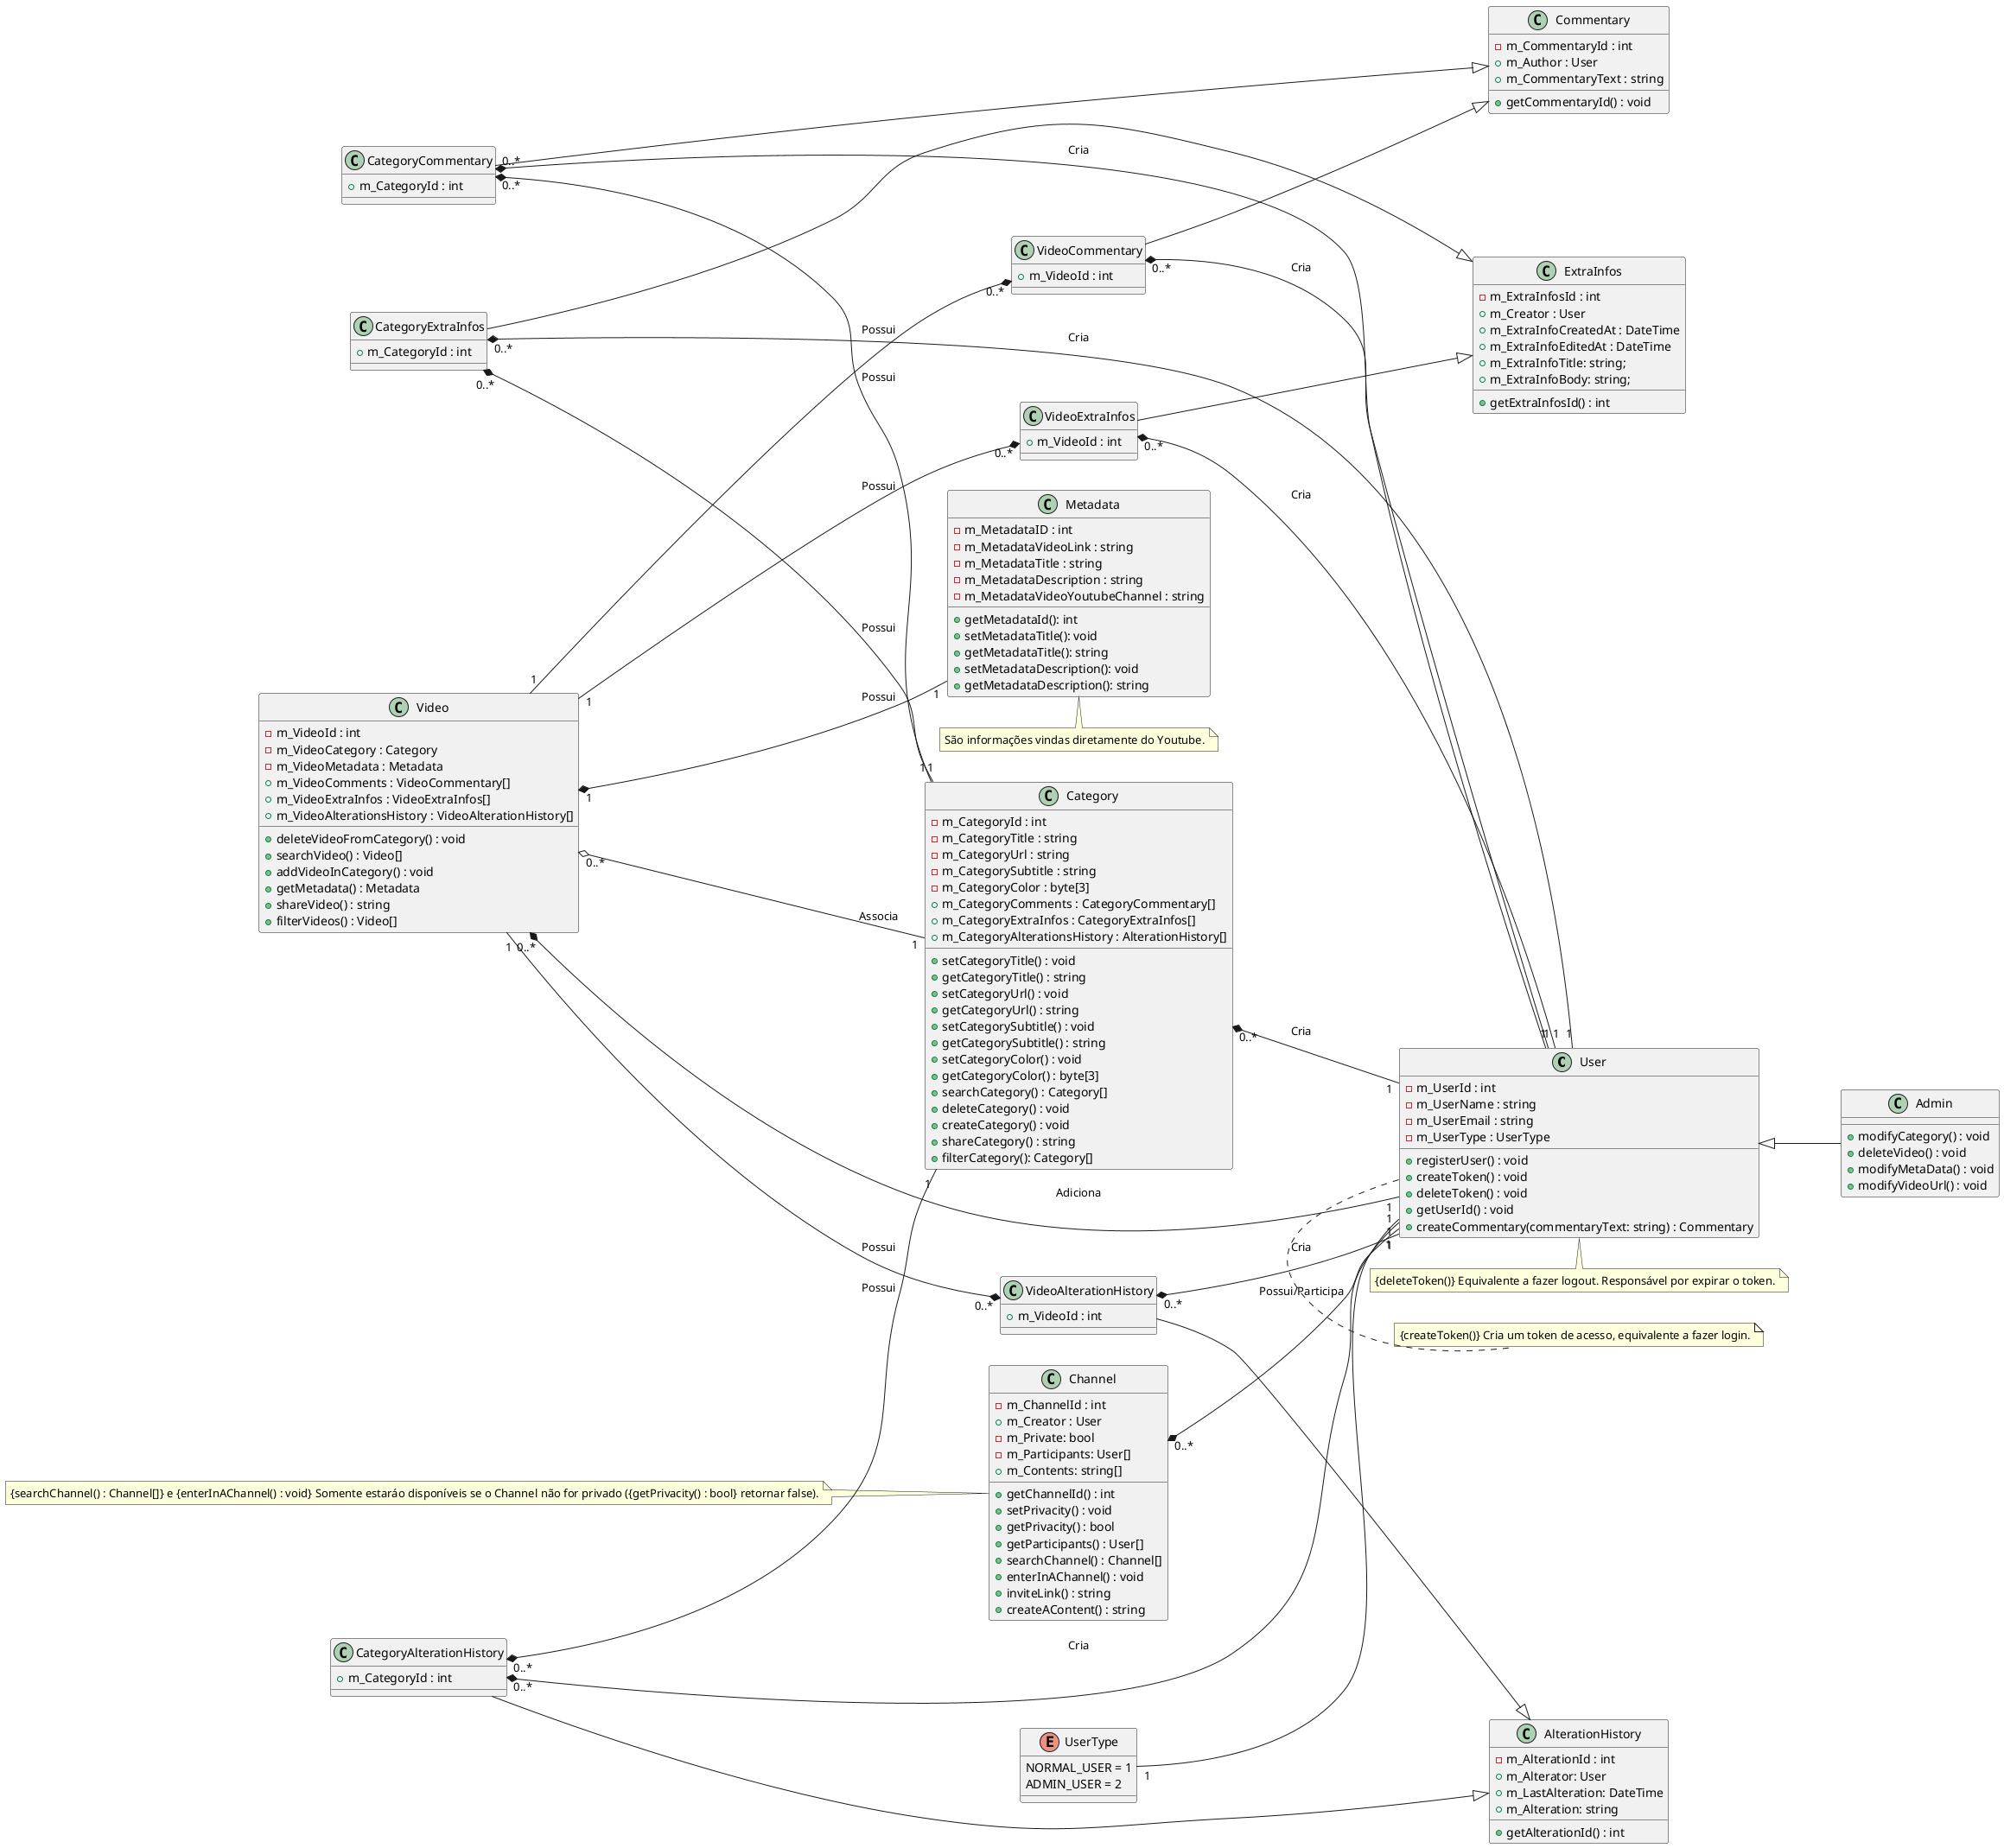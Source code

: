 @startuml ClassDiagram

left to right direction

class User {
    -m_UserId : int
    -m_UserName : string
    -m_UserEmail : string
    -m_UserType : UserType
    +registerUser() : void
    +createToken() : void
    +deleteToken() : void
    +getUserId() : void
    +createCommentary(commentaryText: string) : Commentary
}

class Admin {
    +modifyCategory() : void
    +deleteVideo() : void
    +modifyMetaData() : void
    +modifyVideoUrl() : void
}

class Category {
    -m_CategoryId : int
    -m_CategoryTitle : string
    -m_CategoryUrl : string
    -m_CategorySubtitle : string
    -m_CategoryColor : byte[3]
    +m_CategoryComments : CategoryCommentary[]
    +m_CategoryExtraInfos : CategoryExtraInfos[]
    +m_CategoryAlterationsHistory : AlterationHistory[]
    +setCategoryTitle() : void
    +getCategoryTitle() : string
    +setCategoryUrl() : void
    +getCategoryUrl() : string
    +setCategorySubtitle() : void
    +getCategorySubtitle() : string
    +setCategoryColor() : void
    +getCategoryColor() : byte[3]
    +searchCategory() : Category[]
    +deleteCategory() : void
    +createCategory() : void
    +shareCategory() : string
    +filterCategory(): Category[]
}

class Commentary {
    -m_CommentaryId : int
    +m_Author : User
    +m_CommentaryText : string
    +getCommentaryId() : void
}

class VideoCommentary {
   +m_VideoId : int
}

class CategoryCommentary {
    +m_CategoryId : int
}

class ExtraInfos {
    -m_ExtraInfosId : int
    +m_Creator : User
    +m_ExtraInfoCreatedAt : DateTime
    +m_ExtraInfoEditedAt : DateTime
    +m_ExtraInfoTitle: string;
    +m_ExtraInfoBody: string;
    +getExtraInfosId() : int
}

class VideoExtraInfos {
   +m_VideoId : int
}

class CategoryExtraInfos {
    +m_CategoryId : int
}

class Video {
    -m_VideoId : int
    -m_VideoCategory : Category
    -m_VideoMetadata : Metadata
    +m_VideoComments : VideoCommentary[]
    +m_VideoExtraInfos : VideoExtraInfos[]
    +m_VideoAlterationsHistory : VideoAlterationHistory[]
    +deleteVideoFromCategory() : void
    +searchVideo() : Video[]
    +addVideoInCategory() : void
    +getMetadata() : Metadata
    +shareVideo() : string
    +filterVideos() : Video[]
}

class Metadata{
    -m_MetadataID : int
    -m_MetadataVideoLink : string
    -m_MetadataTitle : string
    -m_MetadataDescription : string
    -m_MetadataVideoYoutubeChannel : string
    +getMetadataId(): int
    +setMetadataTitle(): void
    +getMetadataTitle(): string
    +setMetadataDescription(): void
    +getMetadataDescription(): string
}

class AlterationHistory {
    -m_AlterationId : int
    +m_Alterator: User
    +m_LastAlteration: DateTime
    +m_Alteration: string
    +getAlterationId() : int
}

class VideoAlterationHistory {
    +m_VideoId : int
}

class CategoryAlterationHistory {
    +m_CategoryId : int
}

class Channel {
    -m_ChannelId : int
    +m_Creator : User
    -m_Private: bool
    -m_Participants: User[]
    +m_Contents: string[]
    +getChannelId() : int
    +setPrivacity() : void
    +getPrivacity() : bool
    +getParticipants() : User[]
    +searchChannel() : Channel[]
    +enterInAChannel() : void 
    +inviteLink() : string
    +createAContent() : string
}

enum UserType {
    NORMAL_USER = 1
    ADMIN_USER = 2
}

User <|-- Admin

VideoAlterationHistory --|> AlterationHistory
CategoryAlterationHistory --|> AlterationHistory

VideoCommentary --|> Commentary
CategoryCommentary --|> Commentary

VideoExtraInfos --|> ExtraInfos
CategoryExtraInfos --|> ExtraInfos

User "1"-up-"1" UserType

Video "1"*-down-"1" Metadata : Possui
Video "0..*" o-- "1" Category : Associa
Video "0..*"*--"1" User : Adiciona 

Channel "0..*"*--"1" User : Possui/Participa

Category "0..*"*--"1" User : Cria

VideoCommentary "0..*"*--"1" User : Cria
VideoCommentary "0..*"*-up-"1" Video : Possui

VideoExtraInfos "0..*"*--"1" User : Cria
VideoExtraInfos "0..*"*-up-"1" Video : Possui

VideoAlterationHistory "0..*"*--"1" User : Cria
VideoAlterationHistory "0..*"*-up-"1" Video : Possui


CategoryCommentary "0..*"*--"1" User : Cria
CategoryCommentary "0..*"*--"1" Category : Possui

CategoryExtraInfos "0..*"*--"1" User : Cria
CategoryExtraInfos "0..*"*--"1" Category : Possui

CategoryAlterationHistory "0..*"*--"1" User : Cria
CategoryAlterationHistory "0..*"*--"1" Category : Possui


note bottom of User : {createToken()} Cria um token de acesso, equivalente a fazer login.
note bottom of User : {deleteToken()} Equivalente a fazer logout. Responsável por expirar o token.
note left of Channel : {searchChannel() : Channel[]} e {enterInAChannel() : void} Somente estaráo disponíveis se o Channel não for privado ({getPrivacity() : bool} retornar false).
note bottom of Metadata : São informações vindas diretamente do Youtube.

@endtuml
